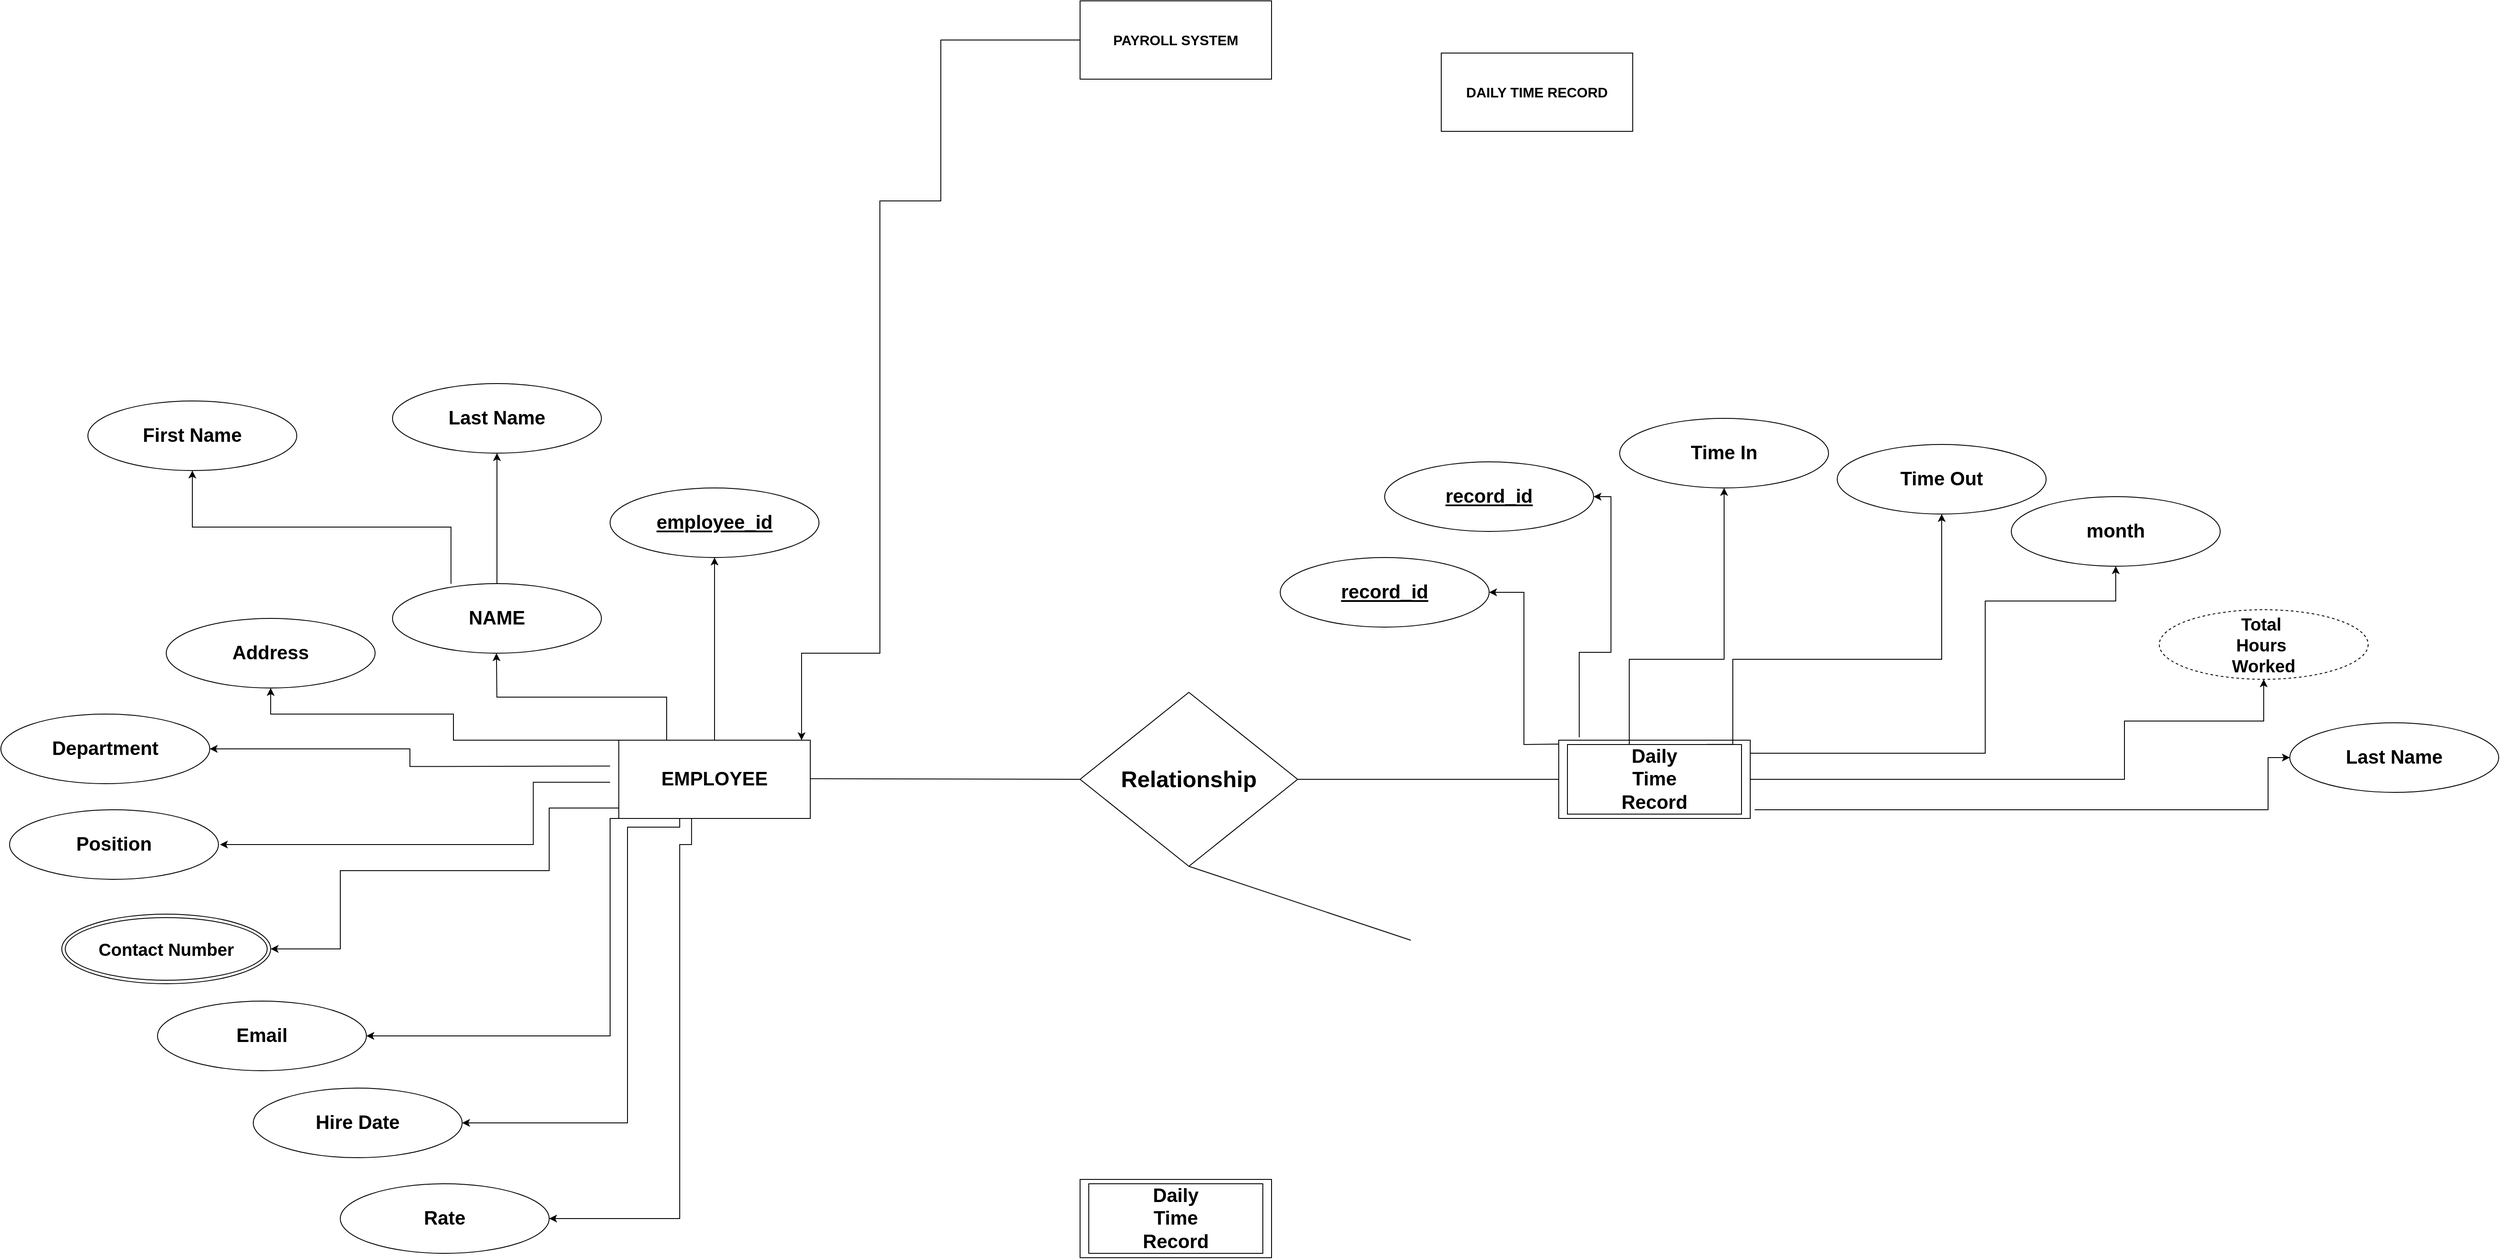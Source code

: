 <mxfile version="24.7.17">
  <diagram name="Page-1" id="g7HX3xHZX098qpuKRBNu">
    <mxGraphModel dx="3718" dy="2644" grid="1" gridSize="10" guides="1" tooltips="1" connect="1" arrows="1" fold="1" page="1" pageScale="1" pageWidth="850" pageHeight="1100" math="0" shadow="0">
      <root>
        <mxCell id="0" />
        <mxCell id="1" parent="0" />
        <mxCell id="pfuxYjEHpvVjRT3Tuvxd-3" value="&lt;font style=&quot;font-size: 16px;&quot;&gt;&lt;b&gt;PAYROLL SYSTEM&lt;/b&gt;&lt;/font&gt;" style="whiteSpace=wrap;html=1;align=center;" vertex="1" parent="1">
          <mxGeometry x="640" y="-630" width="220" height="90" as="geometry" />
        </mxCell>
        <mxCell id="pfuxYjEHpvVjRT3Tuvxd-4" value="&lt;font size=&quot;1&quot; style=&quot;&quot;&gt;&lt;b style=&quot;font-size: 22px;&quot;&gt;EMPLOYEE&lt;/b&gt;&lt;/font&gt;" style="whiteSpace=wrap;html=1;align=center;" vertex="1" parent="1">
          <mxGeometry x="110" y="220" width="220" height="90" as="geometry" />
        </mxCell>
        <mxCell id="pfuxYjEHpvVjRT3Tuvxd-8" value="&lt;font style=&quot;font-size: 16px;&quot;&gt;&lt;b&gt;DAILY TIME RECORD&lt;/b&gt;&lt;/font&gt;" style="whiteSpace=wrap;html=1;align=center;" vertex="1" parent="1">
          <mxGeometry x="1055" y="-570" width="220" height="90" as="geometry" />
        </mxCell>
        <mxCell id="pfuxYjEHpvVjRT3Tuvxd-12" value="&lt;font size=&quot;1&quot; style=&quot;&quot;&gt;&lt;b style=&quot;&quot;&gt;&lt;u style=&quot;font-size: 22px;&quot;&gt;employee_id&lt;/u&gt;&lt;/b&gt;&lt;/font&gt;" style="ellipse;whiteSpace=wrap;html=1;align=center;" vertex="1" parent="1">
          <mxGeometry x="100" y="-70" width="240" height="80" as="geometry" />
        </mxCell>
        <mxCell id="pfuxYjEHpvVjRT3Tuvxd-13" value="" style="edgeStyle=orthogonalEdgeStyle;rounded=0;orthogonalLoop=1;jettySize=auto;html=1;exitX=0.5;exitY=0;exitDx=0;exitDy=0;entryX=0.5;entryY=1;entryDx=0;entryDy=0;" edge="1" parent="1" source="pfuxYjEHpvVjRT3Tuvxd-4" target="pfuxYjEHpvVjRT3Tuvxd-12">
          <mxGeometry relative="1" as="geometry">
            <mxPoint x="370" y="185" as="sourcePoint" />
            <mxPoint x="210" y="90" as="targetPoint" />
          </mxGeometry>
        </mxCell>
        <mxCell id="pfuxYjEHpvVjRT3Tuvxd-14" value="&lt;font size=&quot;1&quot; style=&quot;&quot;&gt;&lt;b style=&quot;font-size: 22px;&quot;&gt;NAME&lt;/b&gt;&lt;/font&gt;" style="ellipse;whiteSpace=wrap;html=1;align=center;" vertex="1" parent="1">
          <mxGeometry x="-150" y="40" width="240" height="80" as="geometry" />
        </mxCell>
        <mxCell id="pfuxYjEHpvVjRT3Tuvxd-15" value="&lt;b style=&quot;&quot;&gt;&lt;font style=&quot;font-size: 22px;&quot;&gt;Address&lt;/font&gt;&lt;/b&gt;" style="ellipse;whiteSpace=wrap;html=1;align=center;" vertex="1" parent="1">
          <mxGeometry x="-410" y="80" width="240" height="80" as="geometry" />
        </mxCell>
        <mxCell id="pfuxYjEHpvVjRT3Tuvxd-16" value="&lt;b style=&quot;&quot;&gt;&lt;font style=&quot;font-size: 22px;&quot;&gt;Department&lt;/font&gt;&lt;/b&gt;" style="ellipse;whiteSpace=wrap;html=1;align=center;" vertex="1" parent="1">
          <mxGeometry x="-600" y="190" width="240" height="80" as="geometry" />
        </mxCell>
        <mxCell id="pfuxYjEHpvVjRT3Tuvxd-21" value="" style="edgeStyle=orthogonalEdgeStyle;rounded=0;orthogonalLoop=1;jettySize=auto;html=1;exitX=0.25;exitY=0;exitDx=0;exitDy=0;" edge="1" parent="1" source="pfuxYjEHpvVjRT3Tuvxd-4">
          <mxGeometry relative="1" as="geometry">
            <mxPoint x="-30.59" y="260" as="sourcePoint" />
            <mxPoint x="-30.59" y="120" as="targetPoint" />
          </mxGeometry>
        </mxCell>
        <mxCell id="pfuxYjEHpvVjRT3Tuvxd-22" value="&lt;font size=&quot;1&quot; style=&quot;&quot;&gt;&lt;b style=&quot;font-size: 22px;&quot;&gt;First Name&lt;/b&gt;&lt;/font&gt;" style="ellipse;whiteSpace=wrap;html=1;align=center;" vertex="1" parent="1">
          <mxGeometry x="-500" y="-170" width="240" height="80" as="geometry" />
        </mxCell>
        <mxCell id="pfuxYjEHpvVjRT3Tuvxd-23" value="&lt;font size=&quot;1&quot; style=&quot;&quot;&gt;&lt;b style=&quot;font-size: 22px;&quot;&gt;Last Name&lt;/b&gt;&lt;/font&gt;" style="ellipse;whiteSpace=wrap;html=1;align=center;" vertex="1" parent="1">
          <mxGeometry x="-150" y="-190" width="240" height="80" as="geometry" />
        </mxCell>
        <mxCell id="pfuxYjEHpvVjRT3Tuvxd-24" value="" style="edgeStyle=orthogonalEdgeStyle;rounded=0;orthogonalLoop=1;jettySize=auto;html=1;exitX=0.5;exitY=0;exitDx=0;exitDy=0;entryX=0.5;entryY=1;entryDx=0;entryDy=0;" edge="1" parent="1" source="pfuxYjEHpvVjRT3Tuvxd-14" target="pfuxYjEHpvVjRT3Tuvxd-23">
          <mxGeometry relative="1" as="geometry">
            <mxPoint x="185.59" as="sourcePoint" />
            <mxPoint x="-3.553e-15" y="-110" as="targetPoint" />
          </mxGeometry>
        </mxCell>
        <mxCell id="pfuxYjEHpvVjRT3Tuvxd-25" value="" style="edgeStyle=orthogonalEdgeStyle;rounded=0;orthogonalLoop=1;jettySize=auto;html=1;exitX=0.28;exitY=0.003;exitDx=0;exitDy=0;exitPerimeter=0;entryX=0.5;entryY=1;entryDx=0;entryDy=0;" edge="1" parent="1" source="pfuxYjEHpvVjRT3Tuvxd-14" target="pfuxYjEHpvVjRT3Tuvxd-22">
          <mxGeometry relative="1" as="geometry">
            <mxPoint x="-34.41" y="60" as="sourcePoint" />
            <mxPoint x="-220" y="-50" as="targetPoint" />
          </mxGeometry>
        </mxCell>
        <mxCell id="pfuxYjEHpvVjRT3Tuvxd-26" value="" style="edgeStyle=orthogonalEdgeStyle;rounded=0;orthogonalLoop=1;jettySize=auto;html=1;exitX=0;exitY=0;exitDx=0;exitDy=0;entryX=0.5;entryY=1;entryDx=0;entryDy=0;" edge="1" parent="1" source="pfuxYjEHpvVjRT3Tuvxd-4">
          <mxGeometry relative="1" as="geometry">
            <mxPoint x="100" y="220" as="sourcePoint" />
            <mxPoint x="-290" y="160" as="targetPoint" />
            <Array as="points">
              <mxPoint x="100" y="220" />
              <mxPoint x="-80" y="220" />
              <mxPoint x="-80" y="190" />
              <mxPoint x="-290" y="190" />
            </Array>
          </mxGeometry>
        </mxCell>
        <mxCell id="pfuxYjEHpvVjRT3Tuvxd-28" value="" style="edgeStyle=orthogonalEdgeStyle;rounded=0;orthogonalLoop=1;jettySize=auto;html=1;exitX=0;exitY=0;exitDx=0;exitDy=0;" edge="1" parent="1" target="pfuxYjEHpvVjRT3Tuvxd-16">
          <mxGeometry relative="1" as="geometry">
            <mxPoint x="100" y="249.76" as="sourcePoint" />
            <mxPoint x="-290" y="189.76" as="targetPoint" />
          </mxGeometry>
        </mxCell>
        <mxCell id="pfuxYjEHpvVjRT3Tuvxd-29" value="&lt;font size=&quot;1&quot; style=&quot;&quot;&gt;&lt;b style=&quot;font-size: 22px;&quot;&gt;Position&lt;/b&gt;&lt;/font&gt;" style="ellipse;whiteSpace=wrap;html=1;align=center;" vertex="1" parent="1">
          <mxGeometry x="-590" y="300" width="240" height="80" as="geometry" />
        </mxCell>
        <mxCell id="pfuxYjEHpvVjRT3Tuvxd-31" value="" style="edgeStyle=orthogonalEdgeStyle;rounded=0;orthogonalLoop=1;jettySize=auto;html=1;exitX=-0.008;exitY=0.427;exitDx=0;exitDy=0;entryX=1;entryY=0.5;entryDx=0;entryDy=0;exitPerimeter=0;" edge="1" parent="1">
          <mxGeometry relative="1" as="geometry">
            <mxPoint x="100.0" y="268.43" as="sourcePoint" />
            <mxPoint x="-348.24" y="340" as="targetPoint" />
            <Array as="points">
              <mxPoint x="11.76" y="268" />
              <mxPoint x="11.76" y="340" />
            </Array>
          </mxGeometry>
        </mxCell>
        <mxCell id="pfuxYjEHpvVjRT3Tuvxd-33" value="" style="edgeStyle=orthogonalEdgeStyle;rounded=0;orthogonalLoop=1;jettySize=auto;html=1;exitX=0;exitY=0.5;exitDx=0;exitDy=0;" edge="1" parent="1" source="pfuxYjEHpvVjRT3Tuvxd-3" target="pfuxYjEHpvVjRT3Tuvxd-4">
          <mxGeometry relative="1" as="geometry">
            <mxPoint x="450" y="-370" as="sourcePoint" />
            <mxPoint x="320" y="210" as="targetPoint" />
            <Array as="points">
              <mxPoint x="480" y="-400" />
              <mxPoint x="410" y="-400" />
              <mxPoint x="410" y="120" />
              <mxPoint x="320" y="120" />
            </Array>
          </mxGeometry>
        </mxCell>
        <mxCell id="pfuxYjEHpvVjRT3Tuvxd-34" value="&lt;b style=&quot;&quot;&gt;&lt;font style=&quot;font-size: 22px;&quot;&gt;Email&lt;/font&gt;&lt;/b&gt;" style="ellipse;whiteSpace=wrap;html=1;align=center;" vertex="1" parent="1">
          <mxGeometry x="-420" y="520" width="240" height="80" as="geometry" />
        </mxCell>
        <mxCell id="pfuxYjEHpvVjRT3Tuvxd-35" value="&lt;b style=&quot;&quot;&gt;&lt;font style=&quot;font-size: 22px;&quot;&gt;Hire Date&lt;/font&gt;&lt;/b&gt;" style="ellipse;whiteSpace=wrap;html=1;align=center;" vertex="1" parent="1">
          <mxGeometry x="-310" y="620" width="240" height="80" as="geometry" />
        </mxCell>
        <mxCell id="pfuxYjEHpvVjRT3Tuvxd-36" value="" style="edgeStyle=orthogonalEdgeStyle;rounded=0;orthogonalLoop=1;jettySize=auto;html=1;exitX=0;exitY=0.75;exitDx=0;exitDy=0;entryX=1;entryY=0.5;entryDx=0;entryDy=0;" edge="1" parent="1" source="pfuxYjEHpvVjRT3Tuvxd-4" target="pfuxYjEHpvVjRT3Tuvxd-37">
          <mxGeometry relative="1" as="geometry">
            <mxPoint x="-160" y="580" as="sourcePoint" />
            <mxPoint x="-210.0" y="440.0" as="targetPoint" />
            <Array as="points">
              <mxPoint x="30" y="298" />
              <mxPoint x="30" y="370" />
              <mxPoint x="-210" y="370" />
              <mxPoint x="-210" y="460" />
            </Array>
          </mxGeometry>
        </mxCell>
        <mxCell id="pfuxYjEHpvVjRT3Tuvxd-37" value="&lt;font style=&quot;font-size: 20px;&quot;&gt;&lt;b&gt;Contact Number&lt;/b&gt;&lt;/font&gt;" style="ellipse;shape=doubleEllipse;whiteSpace=wrap;html=1;" vertex="1" parent="1">
          <mxGeometry x="-530" y="420" width="240" height="80" as="geometry" />
        </mxCell>
        <mxCell id="pfuxYjEHpvVjRT3Tuvxd-38" value="&lt;b style=&quot;&quot;&gt;&lt;font style=&quot;font-size: 22px;&quot;&gt;Rate&lt;/font&gt;&lt;/b&gt;" style="ellipse;whiteSpace=wrap;html=1;align=center;" vertex="1" parent="1">
          <mxGeometry x="-210" y="730" width="240" height="80" as="geometry" />
        </mxCell>
        <mxCell id="pfuxYjEHpvVjRT3Tuvxd-40" value="" style="edgeStyle=orthogonalEdgeStyle;rounded=0;orthogonalLoop=1;jettySize=auto;html=1;entryX=1;entryY=0.5;entryDx=0;entryDy=0;exitX=0;exitY=1;exitDx=0;exitDy=0;" edge="1" parent="1" source="pfuxYjEHpvVjRT3Tuvxd-4" target="pfuxYjEHpvVjRT3Tuvxd-34">
          <mxGeometry relative="1" as="geometry">
            <mxPoint x="100" y="350" as="sourcePoint" />
            <mxPoint x="70" y="650" as="targetPoint" />
            <Array as="points">
              <mxPoint x="100" y="560" />
            </Array>
          </mxGeometry>
        </mxCell>
        <mxCell id="pfuxYjEHpvVjRT3Tuvxd-41" value="" style="edgeStyle=orthogonalEdgeStyle;rounded=0;orthogonalLoop=1;jettySize=auto;html=1;entryX=1;entryY=0.5;entryDx=0;entryDy=0;exitX=0.318;exitY=1;exitDx=0;exitDy=0;exitPerimeter=0;" edge="1" parent="1" source="pfuxYjEHpvVjRT3Tuvxd-4">
          <mxGeometry relative="1" as="geometry">
            <mxPoint x="170" y="420" as="sourcePoint" />
            <mxPoint x="-70" y="660" as="targetPoint" />
            <Array as="points">
              <mxPoint x="120" y="320" />
              <mxPoint x="120" y="660" />
            </Array>
          </mxGeometry>
        </mxCell>
        <mxCell id="pfuxYjEHpvVjRT3Tuvxd-42" value="" style="edgeStyle=orthogonalEdgeStyle;rounded=0;orthogonalLoop=1;jettySize=auto;html=1;entryX=1;entryY=0.5;entryDx=0;entryDy=0;exitX=0.38;exitY=0.996;exitDx=0;exitDy=0;exitPerimeter=0;" edge="1" parent="1" source="pfuxYjEHpvVjRT3Tuvxd-4">
          <mxGeometry relative="1" as="geometry">
            <mxPoint x="190" y="340" as="sourcePoint" />
            <mxPoint x="30" y="770" as="targetPoint" />
            <Array as="points">
              <mxPoint x="194" y="340" />
              <mxPoint x="180" y="340" />
              <mxPoint x="180" y="770" />
            </Array>
          </mxGeometry>
        </mxCell>
        <mxCell id="pfuxYjEHpvVjRT3Tuvxd-43" value="&lt;font style=&quot;font-size: 26px;&quot;&gt;&lt;b&gt;Relationship&lt;/b&gt;&lt;/font&gt;" style="shape=rhombus;perimeter=rhombusPerimeter;whiteSpace=wrap;html=1;align=center;" vertex="1" parent="1">
          <mxGeometry x="640" y="165" width="250" height="200" as="geometry" />
        </mxCell>
        <mxCell id="pfuxYjEHpvVjRT3Tuvxd-45" value="" style="endArrow=none;html=1;rounded=0;entryX=0;entryY=0.5;entryDx=0;entryDy=0;" edge="1" parent="1" target="pfuxYjEHpvVjRT3Tuvxd-43">
          <mxGeometry relative="1" as="geometry">
            <mxPoint x="330" y="264.29" as="sourcePoint" />
            <mxPoint x="490" y="264.29" as="targetPoint" />
          </mxGeometry>
        </mxCell>
        <mxCell id="pfuxYjEHpvVjRT3Tuvxd-47" value="&lt;font size=&quot;1&quot; style=&quot;&quot;&gt;&lt;b style=&quot;font-size: 22px;&quot;&gt;EMPLOYEE&lt;/b&gt;&lt;/font&gt;" style="whiteSpace=wrap;html=1;align=center;" vertex="1" parent="1">
          <mxGeometry x="1190" y="220" width="220" height="90" as="geometry" />
        </mxCell>
        <mxCell id="pfuxYjEHpvVjRT3Tuvxd-48" value="&lt;font size=&quot;1&quot; style=&quot;&quot;&gt;&lt;b style=&quot;font-size: 22px;&quot;&gt;Daily&lt;/b&gt;&lt;/font&gt;&lt;div&gt;&lt;font size=&quot;1&quot; style=&quot;&quot;&gt;&lt;b style=&quot;font-size: 22px;&quot;&gt;&amp;nbsp;Time&amp;nbsp;&lt;/b&gt;&lt;/font&gt;&lt;div&gt;&lt;font size=&quot;1&quot; style=&quot;&quot;&gt;&lt;b style=&quot;font-size: 22px;&quot;&gt;Record&lt;/b&gt;&lt;/font&gt;&lt;/div&gt;&lt;/div&gt;" style="whiteSpace=wrap;html=1;align=center;" vertex="1" parent="1">
          <mxGeometry x="1200" y="225" width="200" height="80" as="geometry" />
        </mxCell>
        <mxCell id="pfuxYjEHpvVjRT3Tuvxd-49" value="" style="endArrow=none;html=1;rounded=0;entryX=0;entryY=0.5;entryDx=0;entryDy=0;exitX=1;exitY=0.5;exitDx=0;exitDy=0;" edge="1" parent="1" source="pfuxYjEHpvVjRT3Tuvxd-43" target="pfuxYjEHpvVjRT3Tuvxd-47">
          <mxGeometry relative="1" as="geometry">
            <mxPoint x="980" y="264.64" as="sourcePoint" />
            <mxPoint x="1380" y="265.35" as="targetPoint" />
          </mxGeometry>
        </mxCell>
        <mxCell id="pfuxYjEHpvVjRT3Tuvxd-52" value="&lt;font size=&quot;1&quot; style=&quot;&quot;&gt;&lt;b style=&quot;&quot;&gt;&lt;u style=&quot;font-size: 22px;&quot;&gt;record_id&lt;/u&gt;&lt;/b&gt;&lt;/font&gt;" style="ellipse;whiteSpace=wrap;html=1;align=center;" vertex="1" parent="1">
          <mxGeometry x="870" y="10" width="240" height="80" as="geometry" />
        </mxCell>
        <mxCell id="pfuxYjEHpvVjRT3Tuvxd-53" value="" style="edgeStyle=orthogonalEdgeStyle;rounded=0;orthogonalLoop=1;jettySize=auto;html=1;exitX=0.5;exitY=0;exitDx=0;exitDy=0;entryX=1;entryY=0.5;entryDx=0;entryDy=0;" edge="1" parent="1" target="pfuxYjEHpvVjRT3Tuvxd-52">
          <mxGeometry relative="1" as="geometry">
            <mxPoint x="1190" y="224.5" as="sourcePoint" />
            <mxPoint x="1080" y="49.5" as="targetPoint" />
          </mxGeometry>
        </mxCell>
        <mxCell id="pfuxYjEHpvVjRT3Tuvxd-54" value="&lt;font size=&quot;1&quot; style=&quot;&quot;&gt;&lt;b style=&quot;&quot;&gt;&lt;u style=&quot;font-size: 22px;&quot;&gt;record_id&lt;/u&gt;&lt;/b&gt;&lt;/font&gt;" style="ellipse;whiteSpace=wrap;html=1;align=center;" vertex="1" parent="1">
          <mxGeometry x="990" y="-100" width="240" height="80" as="geometry" />
        </mxCell>
        <mxCell id="pfuxYjEHpvVjRT3Tuvxd-56" value="&lt;font size=&quot;1&quot; style=&quot;&quot;&gt;&lt;b style=&quot;font-size: 22px;&quot;&gt;Time In&lt;/b&gt;&lt;/font&gt;" style="ellipse;whiteSpace=wrap;html=1;align=center;" vertex="1" parent="1">
          <mxGeometry x="1260" y="-150" width="240" height="80" as="geometry" />
        </mxCell>
        <mxCell id="pfuxYjEHpvVjRT3Tuvxd-57" value="&lt;span style=&quot;font-size: 22px;&quot;&gt;&lt;b&gt;Time Out&lt;/b&gt;&lt;/span&gt;" style="ellipse;whiteSpace=wrap;html=1;align=center;" vertex="1" parent="1">
          <mxGeometry x="1510" y="-120" width="240" height="80" as="geometry" />
        </mxCell>
        <mxCell id="pfuxYjEHpvVjRT3Tuvxd-58" value="&lt;font size=&quot;1&quot; style=&quot;&quot;&gt;&lt;b style=&quot;font-size: 22px;&quot;&gt;month&lt;/b&gt;&lt;/font&gt;" style="ellipse;whiteSpace=wrap;html=1;align=center;" vertex="1" parent="1">
          <mxGeometry x="1710" y="-60" width="240" height="80" as="geometry" />
        </mxCell>
        <mxCell id="pfuxYjEHpvVjRT3Tuvxd-60" value="&lt;font size=&quot;1&quot; style=&quot;&quot;&gt;&lt;b style=&quot;font-size: 22px;&quot;&gt;Last Name&lt;/b&gt;&lt;/font&gt;" style="ellipse;whiteSpace=wrap;html=1;align=center;" vertex="1" parent="1">
          <mxGeometry x="2030" y="200" width="240" height="80" as="geometry" />
        </mxCell>
        <mxCell id="pfuxYjEHpvVjRT3Tuvxd-61" value="" style="edgeStyle=orthogonalEdgeStyle;rounded=0;orthogonalLoop=1;jettySize=auto;html=1;exitX=0.107;exitY=-0.037;exitDx=0;exitDy=0;entryX=1;entryY=0.5;entryDx=0;entryDy=0;exitPerimeter=0;" edge="1" parent="1" source="pfuxYjEHpvVjRT3Tuvxd-47" target="pfuxYjEHpvVjRT3Tuvxd-54">
          <mxGeometry relative="1" as="geometry">
            <mxPoint x="1330" y="119.44" as="sourcePoint" />
            <mxPoint x="1250" y="-55.06" as="targetPoint" />
            <Array as="points">
              <mxPoint x="1213" y="119" />
              <mxPoint x="1250" y="119" />
              <mxPoint x="1250" y="-60" />
            </Array>
          </mxGeometry>
        </mxCell>
        <mxCell id="pfuxYjEHpvVjRT3Tuvxd-62" value="&lt;b style=&quot;font-size: 20px;&quot;&gt;&lt;font style=&quot;font-size: 20px;&quot;&gt;Total&amp;nbsp;&lt;/font&gt;&lt;/b&gt;&lt;div style=&quot;font-size: 20px;&quot;&gt;&lt;b&gt;&lt;font style=&quot;font-size: 20px;&quot;&gt;Hours&amp;nbsp;&lt;/font&gt;&lt;/b&gt;&lt;/div&gt;&lt;div style=&quot;font-size: 20px;&quot;&gt;&lt;b style=&quot;&quot;&gt;&lt;font style=&quot;font-size: 20px;&quot;&gt;Worked&lt;/font&gt;&lt;/b&gt;&lt;/div&gt;" style="ellipse;whiteSpace=wrap;html=1;align=center;dashed=1;" vertex="1" parent="1">
          <mxGeometry x="1880" y="70" width="240" height="80" as="geometry" />
        </mxCell>
        <mxCell id="pfuxYjEHpvVjRT3Tuvxd-63" value="" style="edgeStyle=orthogonalEdgeStyle;rounded=0;orthogonalLoop=1;jettySize=auto;html=1;exitX=0.107;exitY=-0.037;exitDx=0;exitDy=0;exitPerimeter=0;entryX=0.5;entryY=1;entryDx=0;entryDy=0;" edge="1" parent="1" target="pfuxYjEHpvVjRT3Tuvxd-56">
          <mxGeometry relative="1" as="geometry">
            <mxPoint x="1271" y="225" as="sourcePoint" />
            <mxPoint x="1390" y="-40" as="targetPoint" />
            <Array as="points">
              <mxPoint x="1271" y="127" />
              <mxPoint x="1380" y="127" />
            </Array>
          </mxGeometry>
        </mxCell>
        <mxCell id="pfuxYjEHpvVjRT3Tuvxd-64" value="" style="edgeStyle=orthogonalEdgeStyle;rounded=0;orthogonalLoop=1;jettySize=auto;html=1;exitX=0.107;exitY=-0.037;exitDx=0;exitDy=0;exitPerimeter=0;entryX=0.5;entryY=1;entryDx=0;entryDy=0;" edge="1" parent="1" target="pfuxYjEHpvVjRT3Tuvxd-57">
          <mxGeometry relative="1" as="geometry">
            <mxPoint x="1360" y="224.93" as="sourcePoint" />
            <mxPoint x="1640" y="40" as="targetPoint" />
            <Array as="points">
              <mxPoint x="1390" y="225" />
              <mxPoint x="1390" y="127" />
              <mxPoint x="1630" y="127" />
            </Array>
          </mxGeometry>
        </mxCell>
        <mxCell id="pfuxYjEHpvVjRT3Tuvxd-66" value="" style="edgeStyle=orthogonalEdgeStyle;rounded=0;orthogonalLoop=1;jettySize=auto;html=1;exitX=1;exitY=0.5;exitDx=0;exitDy=0;entryX=0.5;entryY=1;entryDx=0;entryDy=0;" edge="1" parent="1">
          <mxGeometry relative="1" as="geometry">
            <mxPoint x="1410" y="235" as="sourcePoint" />
            <mxPoint x="1830" y="20" as="targetPoint" />
            <Array as="points">
              <mxPoint x="1680" y="235" />
              <mxPoint x="1680" y="60" />
              <mxPoint x="1830" y="60" />
            </Array>
          </mxGeometry>
        </mxCell>
        <mxCell id="pfuxYjEHpvVjRT3Tuvxd-67" value="" style="edgeStyle=orthogonalEdgeStyle;rounded=0;orthogonalLoop=1;jettySize=auto;html=1;exitX=1;exitY=0.5;exitDx=0;exitDy=0;entryX=0.5;entryY=1;entryDx=0;entryDy=0;" edge="1" parent="1" source="pfuxYjEHpvVjRT3Tuvxd-47" target="pfuxYjEHpvVjRT3Tuvxd-62">
          <mxGeometry relative="1" as="geometry">
            <mxPoint x="1570" y="372.5" as="sourcePoint" />
            <mxPoint x="1990" y="157.5" as="targetPoint" />
            <Array as="points">
              <mxPoint x="1840" y="265" />
              <mxPoint x="1840" y="198" />
              <mxPoint x="2000" y="198" />
            </Array>
          </mxGeometry>
        </mxCell>
        <mxCell id="pfuxYjEHpvVjRT3Tuvxd-68" value="" style="edgeStyle=orthogonalEdgeStyle;rounded=0;orthogonalLoop=1;jettySize=auto;html=1;exitX=1;exitY=0.5;exitDx=0;exitDy=0;entryX=0;entryY=0.5;entryDx=0;entryDy=0;" edge="1" parent="1" target="pfuxYjEHpvVjRT3Tuvxd-60">
          <mxGeometry relative="1" as="geometry">
            <mxPoint x="1415" y="300" as="sourcePoint" />
            <mxPoint x="2010" y="240" as="targetPoint" />
            <Array as="points">
              <mxPoint x="2005" y="300" />
              <mxPoint x="2005" y="240" />
            </Array>
          </mxGeometry>
        </mxCell>
        <mxCell id="pfuxYjEHpvVjRT3Tuvxd-70" value="&lt;font size=&quot;1&quot; style=&quot;&quot;&gt;&lt;b style=&quot;font-size: 22px;&quot;&gt;EMPLOYEE&lt;/b&gt;&lt;/font&gt;" style="whiteSpace=wrap;html=1;align=center;" vertex="1" parent="1">
          <mxGeometry x="640" y="725" width="220" height="90" as="geometry" />
        </mxCell>
        <mxCell id="pfuxYjEHpvVjRT3Tuvxd-71" value="&lt;font size=&quot;1&quot; style=&quot;&quot;&gt;&lt;b style=&quot;font-size: 22px;&quot;&gt;Daily&lt;/b&gt;&lt;/font&gt;&lt;div&gt;&lt;font size=&quot;1&quot; style=&quot;&quot;&gt;&lt;b style=&quot;font-size: 22px;&quot;&gt;&amp;nbsp;Time&amp;nbsp;&lt;/b&gt;&lt;/font&gt;&lt;div&gt;&lt;font size=&quot;1&quot; style=&quot;&quot;&gt;&lt;b style=&quot;font-size: 22px;&quot;&gt;Record&lt;/b&gt;&lt;/font&gt;&lt;/div&gt;&lt;/div&gt;" style="whiteSpace=wrap;html=1;align=center;" vertex="1" parent="1">
          <mxGeometry x="650" y="730" width="200" height="80" as="geometry" />
        </mxCell>
        <mxCell id="pfuxYjEHpvVjRT3Tuvxd-72" value="" style="endArrow=none;html=1;rounded=0;entryX=0;entryY=0.5;entryDx=0;entryDy=0;exitX=0.5;exitY=1;exitDx=0;exitDy=0;" edge="1" parent="1" source="pfuxYjEHpvVjRT3Tuvxd-43">
          <mxGeometry relative="1" as="geometry">
            <mxPoint x="720" y="450" as="sourcePoint" />
            <mxPoint x="1020" y="450" as="targetPoint" />
          </mxGeometry>
        </mxCell>
      </root>
    </mxGraphModel>
  </diagram>
</mxfile>
